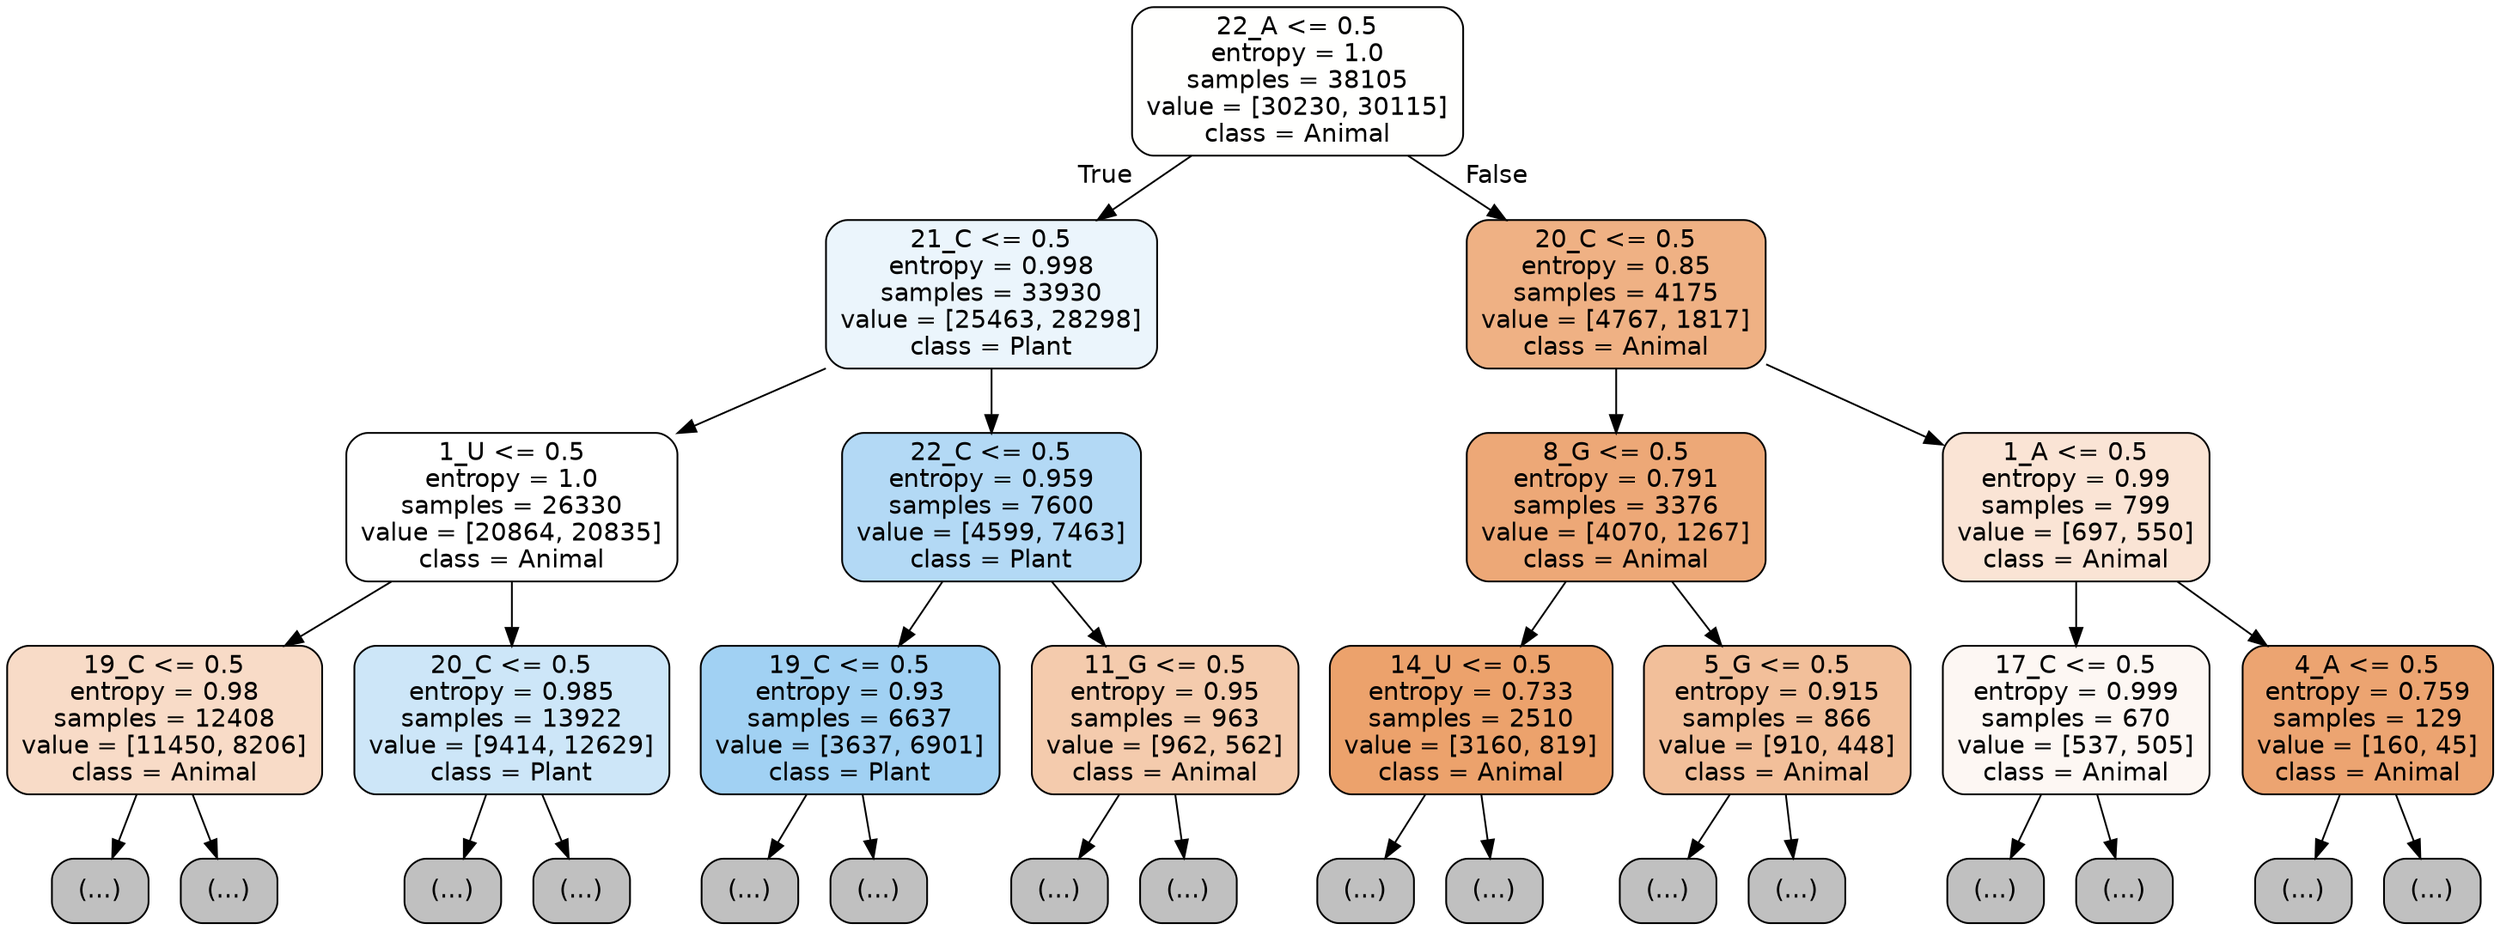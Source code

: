 digraph Tree {
node [shape=box, style="filled, rounded", color="black", fontname="helvetica"] ;
edge [fontname="helvetica"] ;
0 [label="22_A <= 0.5\nentropy = 1.0\nsamples = 38105\nvalue = [30230, 30115]\nclass = Animal", fillcolor="#fffffe"] ;
1 [label="21_C <= 0.5\nentropy = 0.998\nsamples = 33930\nvalue = [25463, 28298]\nclass = Plant", fillcolor="#ebf5fc"] ;
0 -> 1 [labeldistance=2.5, labelangle=45, headlabel="True"] ;
2 [label="1_U <= 0.5\nentropy = 1.0\nsamples = 26330\nvalue = [20864, 20835]\nclass = Animal", fillcolor="#ffffff"] ;
1 -> 2 ;
3 [label="19_C <= 0.5\nentropy = 0.98\nsamples = 12408\nvalue = [11450, 8206]\nclass = Animal", fillcolor="#f8dbc7"] ;
2 -> 3 ;
4 [label="(...)", fillcolor="#C0C0C0"] ;
3 -> 4 ;
5215 [label="(...)", fillcolor="#C0C0C0"] ;
3 -> 5215 ;
6994 [label="20_C <= 0.5\nentropy = 0.985\nsamples = 13922\nvalue = [9414, 12629]\nclass = Plant", fillcolor="#cde6f8"] ;
2 -> 6994 ;
6995 [label="(...)", fillcolor="#C0C0C0"] ;
6994 -> 6995 ;
10944 [label="(...)", fillcolor="#C0C0C0"] ;
6994 -> 10944 ;
12223 [label="22_C <= 0.5\nentropy = 0.959\nsamples = 7600\nvalue = [4599, 7463]\nclass = Plant", fillcolor="#b3d9f5"] ;
1 -> 12223 ;
12224 [label="19_C <= 0.5\nentropy = 0.93\nsamples = 6637\nvalue = [3637, 6901]\nclass = Plant", fillcolor="#a1d1f3"] ;
12223 -> 12224 ;
12225 [label="(...)", fillcolor="#C0C0C0"] ;
12224 -> 12225 ;
14094 [label="(...)", fillcolor="#C0C0C0"] ;
12224 -> 14094 ;
14613 [label="11_G <= 0.5\nentropy = 0.95\nsamples = 963\nvalue = [962, 562]\nclass = Animal", fillcolor="#f4cbad"] ;
12223 -> 14613 ;
14614 [label="(...)", fillcolor="#C0C0C0"] ;
14613 -> 14614 ;
14927 [label="(...)", fillcolor="#C0C0C0"] ;
14613 -> 14927 ;
15046 [label="20_C <= 0.5\nentropy = 0.85\nsamples = 4175\nvalue = [4767, 1817]\nclass = Animal", fillcolor="#efb184"] ;
0 -> 15046 [labeldistance=2.5, labelangle=-45, headlabel="False"] ;
15047 [label="8_G <= 0.5\nentropy = 0.791\nsamples = 3376\nvalue = [4070, 1267]\nclass = Animal", fillcolor="#eda877"] ;
15046 -> 15047 ;
15048 [label="14_U <= 0.5\nentropy = 0.733\nsamples = 2510\nvalue = [3160, 819]\nclass = Animal", fillcolor="#eca26c"] ;
15047 -> 15048 ;
15049 [label="(...)", fillcolor="#C0C0C0"] ;
15048 -> 15049 ;
15908 [label="(...)", fillcolor="#C0C0C0"] ;
15048 -> 15908 ;
16189 [label="5_G <= 0.5\nentropy = 0.915\nsamples = 866\nvalue = [910, 448]\nclass = Animal", fillcolor="#f2bf9a"] ;
15047 -> 16189 ;
16190 [label="(...)", fillcolor="#C0C0C0"] ;
16189 -> 16190 ;
16463 [label="(...)", fillcolor="#C0C0C0"] ;
16189 -> 16463 ;
16582 [label="1_A <= 0.5\nentropy = 0.99\nsamples = 799\nvalue = [697, 550]\nclass = Animal", fillcolor="#fae4d5"] ;
15046 -> 16582 ;
16583 [label="17_C <= 0.5\nentropy = 0.999\nsamples = 670\nvalue = [537, 505]\nclass = Animal", fillcolor="#fdf7f3"] ;
16582 -> 16583 ;
16584 [label="(...)", fillcolor="#C0C0C0"] ;
16583 -> 16584 ;
16869 [label="(...)", fillcolor="#C0C0C0"] ;
16583 -> 16869 ;
16940 [label="4_A <= 0.5\nentropy = 0.759\nsamples = 129\nvalue = [160, 45]\nclass = Animal", fillcolor="#eca471"] ;
16582 -> 16940 ;
16941 [label="(...)", fillcolor="#C0C0C0"] ;
16940 -> 16941 ;
17000 [label="(...)", fillcolor="#C0C0C0"] ;
16940 -> 17000 ;
}